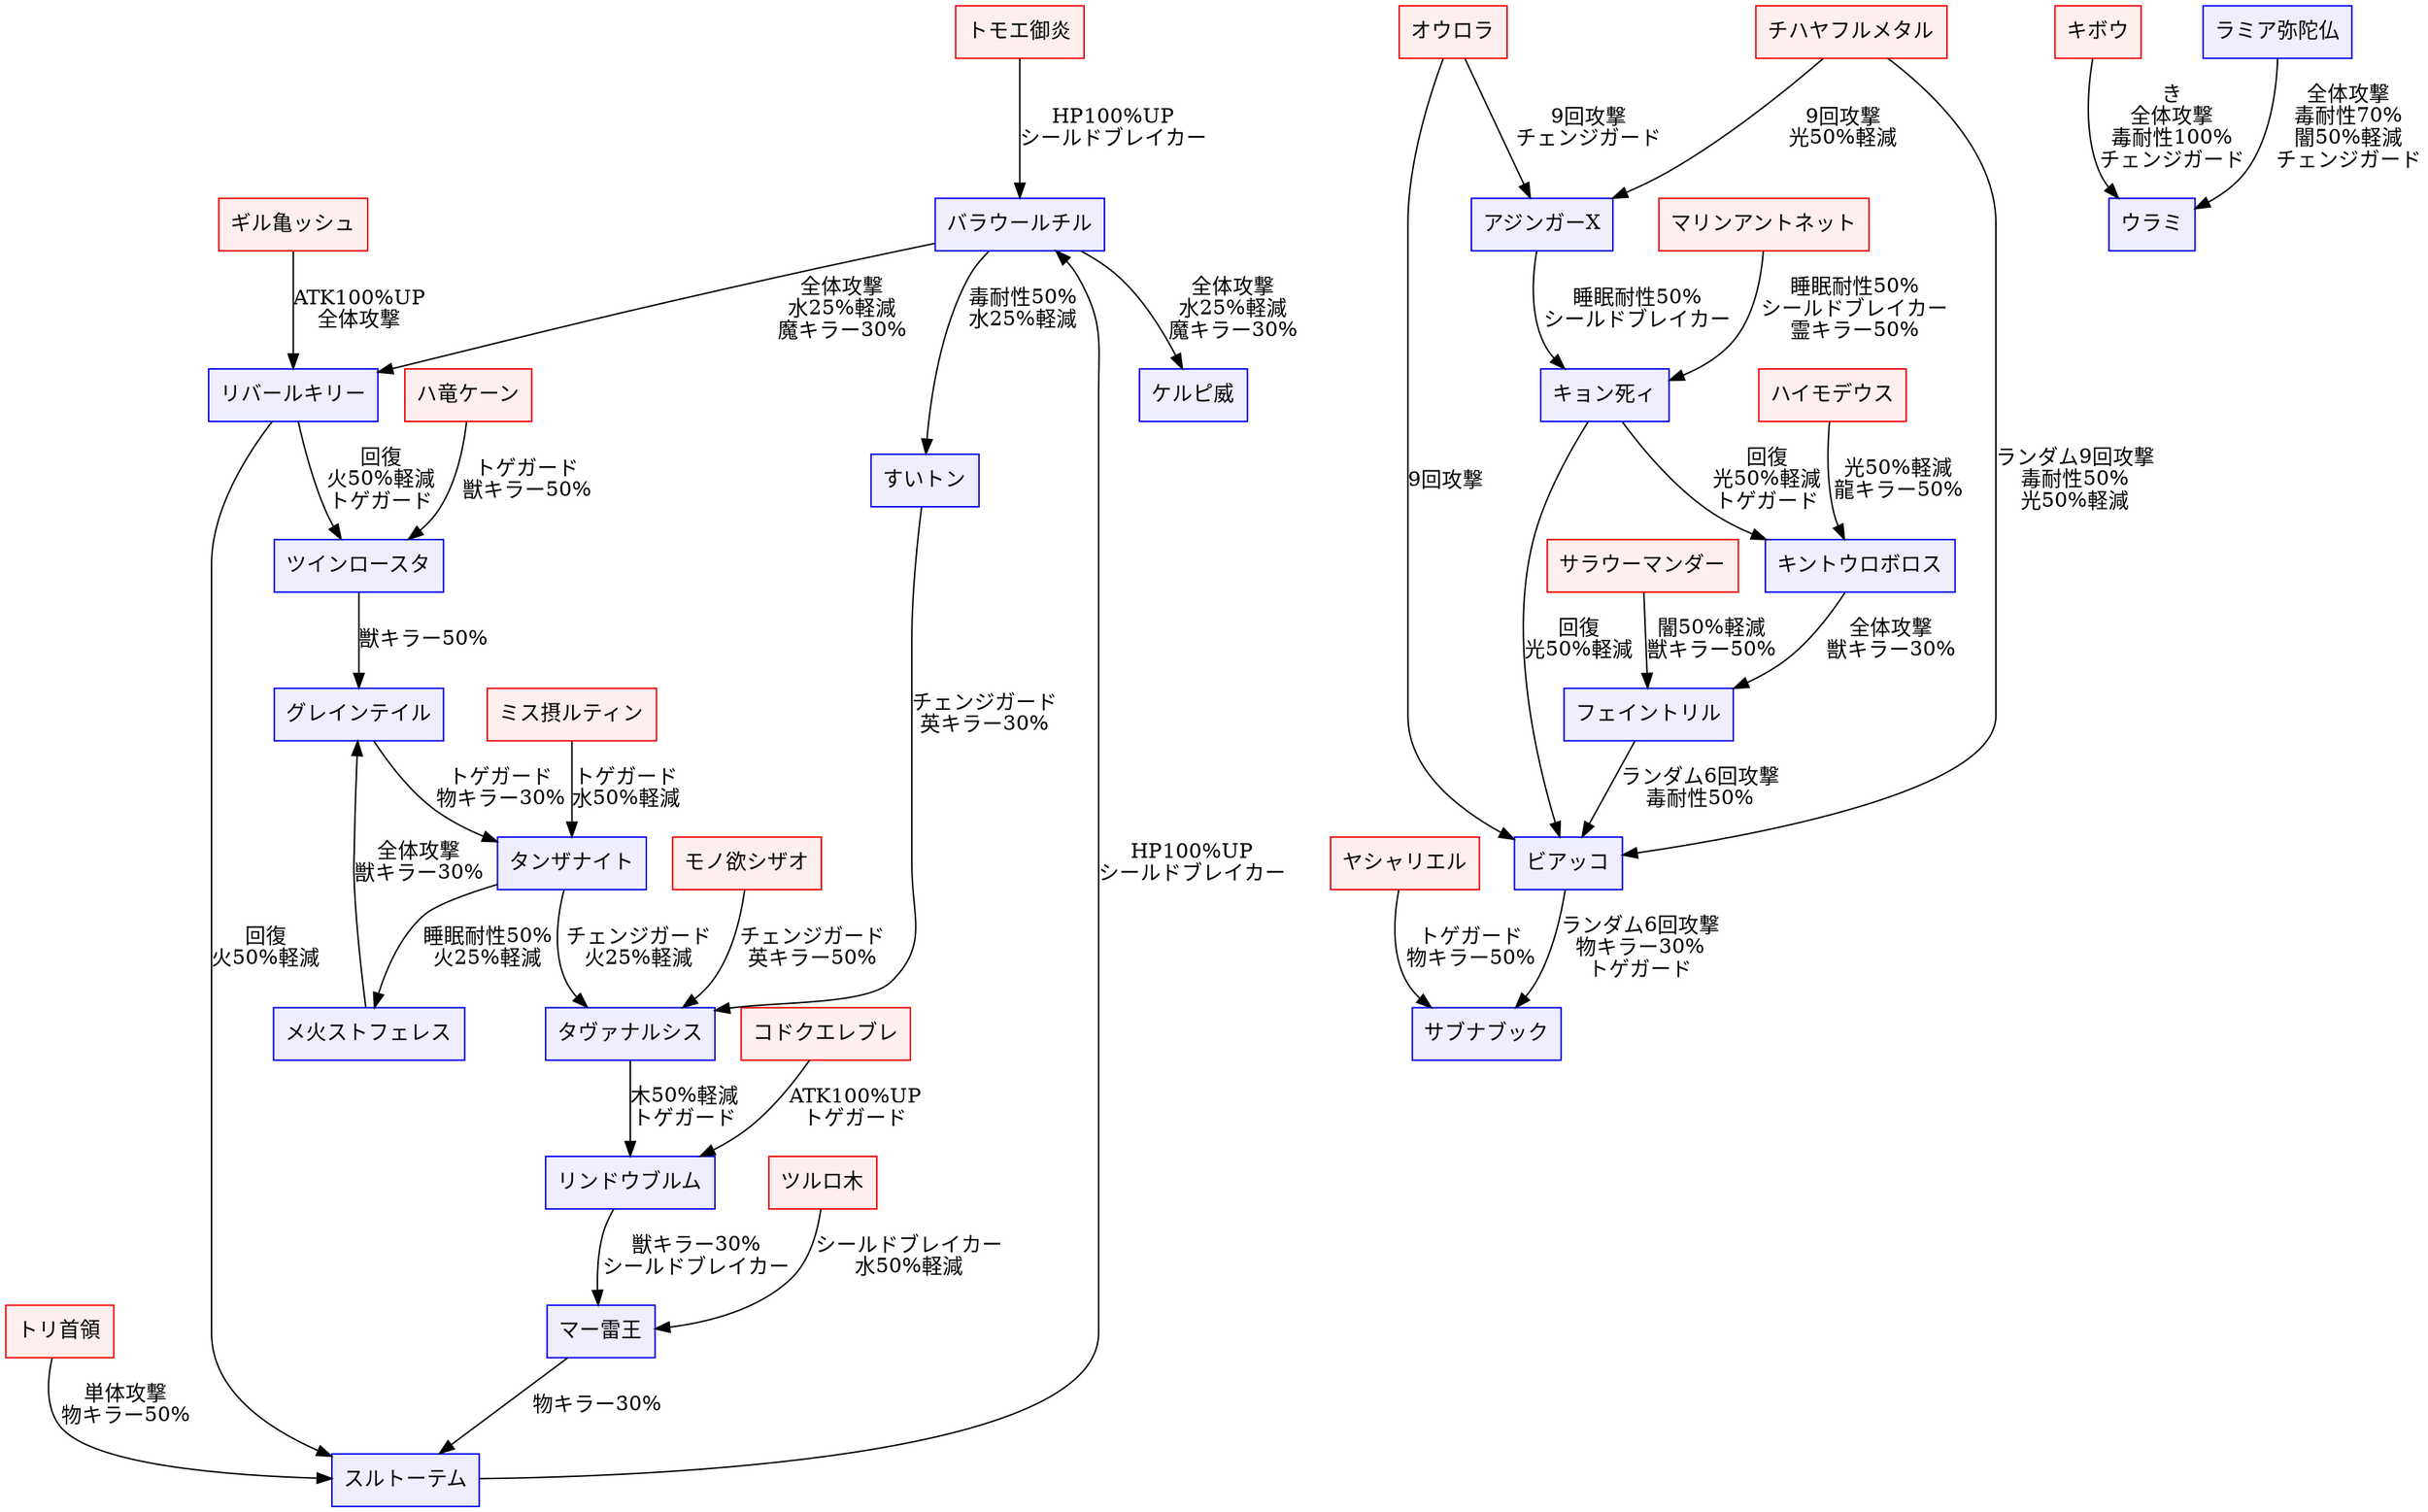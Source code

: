 digraph {
    // layout = circo;
    layout = dot;

    // settings for nodes
    node [ shape = box ];

    // ガチャ設定
    node [ color="#ee0000" style="solid,filled" fillcolor="#ffeeee"];

    // ガチャ1
    tomoe [ label="トモエ御炎" ];
    torito [ label="トリ首領" ];
    giruga [ label="ギル亀ッシュ" ];
    yashari [ label="ヤシャリエル" ];
    ouro [ label="オウロラ" ];
    kodoku [ label="コドクエレブレ" ];
    haryu [ label="ハ竜ケーン" ];
    misute [ label="ミス摂ルティン" ];
    sarau [ label="サラウーマンダー" ];
    haimo [ label="ハイモデウス" ];

    // ガチャ1.5
    // takami [ label="タカミオ結ビ" ];
    // kamio [ label="カミオ結ビ" ];

    // ガチャ2
    monoho [ label="モノ欲シザオ"];
    tururo [ label="ツルロ木" ];
    marin [ label="マリンアントネット" ];
    chihaya [ label="チハヤフルメタル" ];

    // ガチャ3
    kibou [ label="キボウ" ];

    // 降臨設定
    node [ color ="#0000ee" style="filled" fillcolor="#eeeeff"];

    // 上級ステージ
    // marugo [ label="マルゴシアス" ];
    kerupi [ label="ケルピ威" ];
    // sekume [ label="セク滅ト" ];
    ramia [ label="ラミア弥陀仏" ];
    // bihimo [ label="ビヒモスヤァ" ];

    // 降臨1
    suruto [ label="スルトーテム" ];
    ribaru [ label="リバールキリー" ];
    barau [ label="バラウールチル" ];
    ajin [ label="アジンガーX" ];
    sabuna [ label="サブナブック" ];

    // 降臨2
    tuin [ label="ツインロースタ" ];
    tanza [ label="タンザナイト" ];
    rindo [ label="リンドウブルム" ];
    kinto [ label="キントウロボロス" ];
    fein [ label="フェイントリル" ];

    // 降臨3
    tavana [ label="タヴァナルシス" ];
    marai [ label="マー雷王"]
    guren [ label="グレインテイル" ];
    biako [ label="ビアッコ" ];
    kyonshi [ label="キョン死ィ" ];

    // 降臨4
    mehisu [ label="メ火ストフェレス" ];
    suito [ label="すいトン" ];
    urami [ label="ウラミ" ];

    // ガチャ1
    tomoe -> barau [ label="HP100%UP\nシールドブレイカー" ];
    torito -> suruto [ label="単体攻撃\n物キラー50%" ];
    giruga -> ribaru [ label="ATK100%UP\n全体攻撃" ];
    yashari -> sabuna [ label="トゲガード\n物キラー50%" ];
    ouro -> ajin [ label="9回攻撃\nチェンジガード"];
    ouro -> biako [ label="9回攻撃" ];

    // ガチャ2
    kodoku -> rindo [ label="ATK100%UP\nトゲガード" ];
    haryu -> tuin [ label="トゲガード\n獣キラー50%"];
    misute -> tanza [ label="トゲガード\n水50%軽減" ];
    sarau -> fein [ label="闇50%軽減\n獣キラー50%" ];
    haimo -> kinto [ label="光50%軽減\n龍キラー50%" ];

    // ガチャ3
    monoho -> tavana [ label="チェンジガード\n英キラー50%" ];
    tururo -> marai [ label="シールドブレイカー\n水50%軽減" ];
    marin -> kyonshi [ label="睡眠耐性50%\nシールドブレイカー\n霊キラー50%" ];
    chihaya -> ajin [ label="9回攻撃\n光50%軽減" ];
    chihaya -> biako [ label="ランダム9回攻撃\n毒耐性50%\n光50%軽減" ];

    // 上級
    ramia -> urami [ label="全体攻撃\n毒耐性70%\n闇50%軽減\nチェンジガード" ];

    // 降臨1
    suruto -> barau [ label="HP100%UP\nシールドブレイカー" ];
    ribaru -> tuin [ label="回復\n火50%軽減\nトゲガード" ];
    ribaru -> suruto [ label="回復\n火50%軽減" ];
    barau -> ribaru [ label="全体攻撃\n水25%軽減\n魔キラー30%" ];
    barau -> kerupi [ label="全体攻撃\n水25%軽減\n魔キラー30%" ];
    barau -> suito [ label="毒耐性50%\n水25%軽減" ];
    // sabuna -> ajin [ label="睡眠耐性50%\nチェンジガード\n光25%軽減", style=dotted ];
    ajin -> kyonshi [ label="睡眠耐性50%\nシールドブレイカー" ];

    // 降臨2
    tuin -> guren [ label="獣キラー50%" ];
    tanza -> tavana [ label="チェンジガード\n火25%軽減" ];
    tanza -> mehisu [ label="睡眠耐性50%\n火25%軽減" ];
    rindo -> marai [ label="獣キラー30%\nシールドブレイカー" ];
    fein -> biako [ label="ランダム6回攻撃\n毒耐性50%" ];
    kinto -> fein [ label="全体攻撃\n獣キラー30%" ];

    // 降臨3
    tavana -> rindo [ label="木50%軽減\nトゲガード" ];
    marai -> suruto [ label="物キラー30%" ];
    guren -> tanza [ label="トゲガード\n物キラー30%" ];
    biako -> sabuna [ label="ランダム6回攻撃\n物キラー30%\nトゲガード" ];
    kyonshi -> kinto [ label="回復\n光50%軽減\nトゲガード" ];
    kyonshi -> biako [ label="回復\n光50%軽減" ];

    // ガチャ3、降臨4
    kibou -> urami [ label="き\n全体攻撃\n毒耐性100%\nチェンジガード" ];
    mehisu -> guren [ label="全体攻撃\n獣キラー30%" ];
    suito -> tavana [ label="チェンジガード\n英キラー30%" ];
    // urami -> [ label="" ];
}
